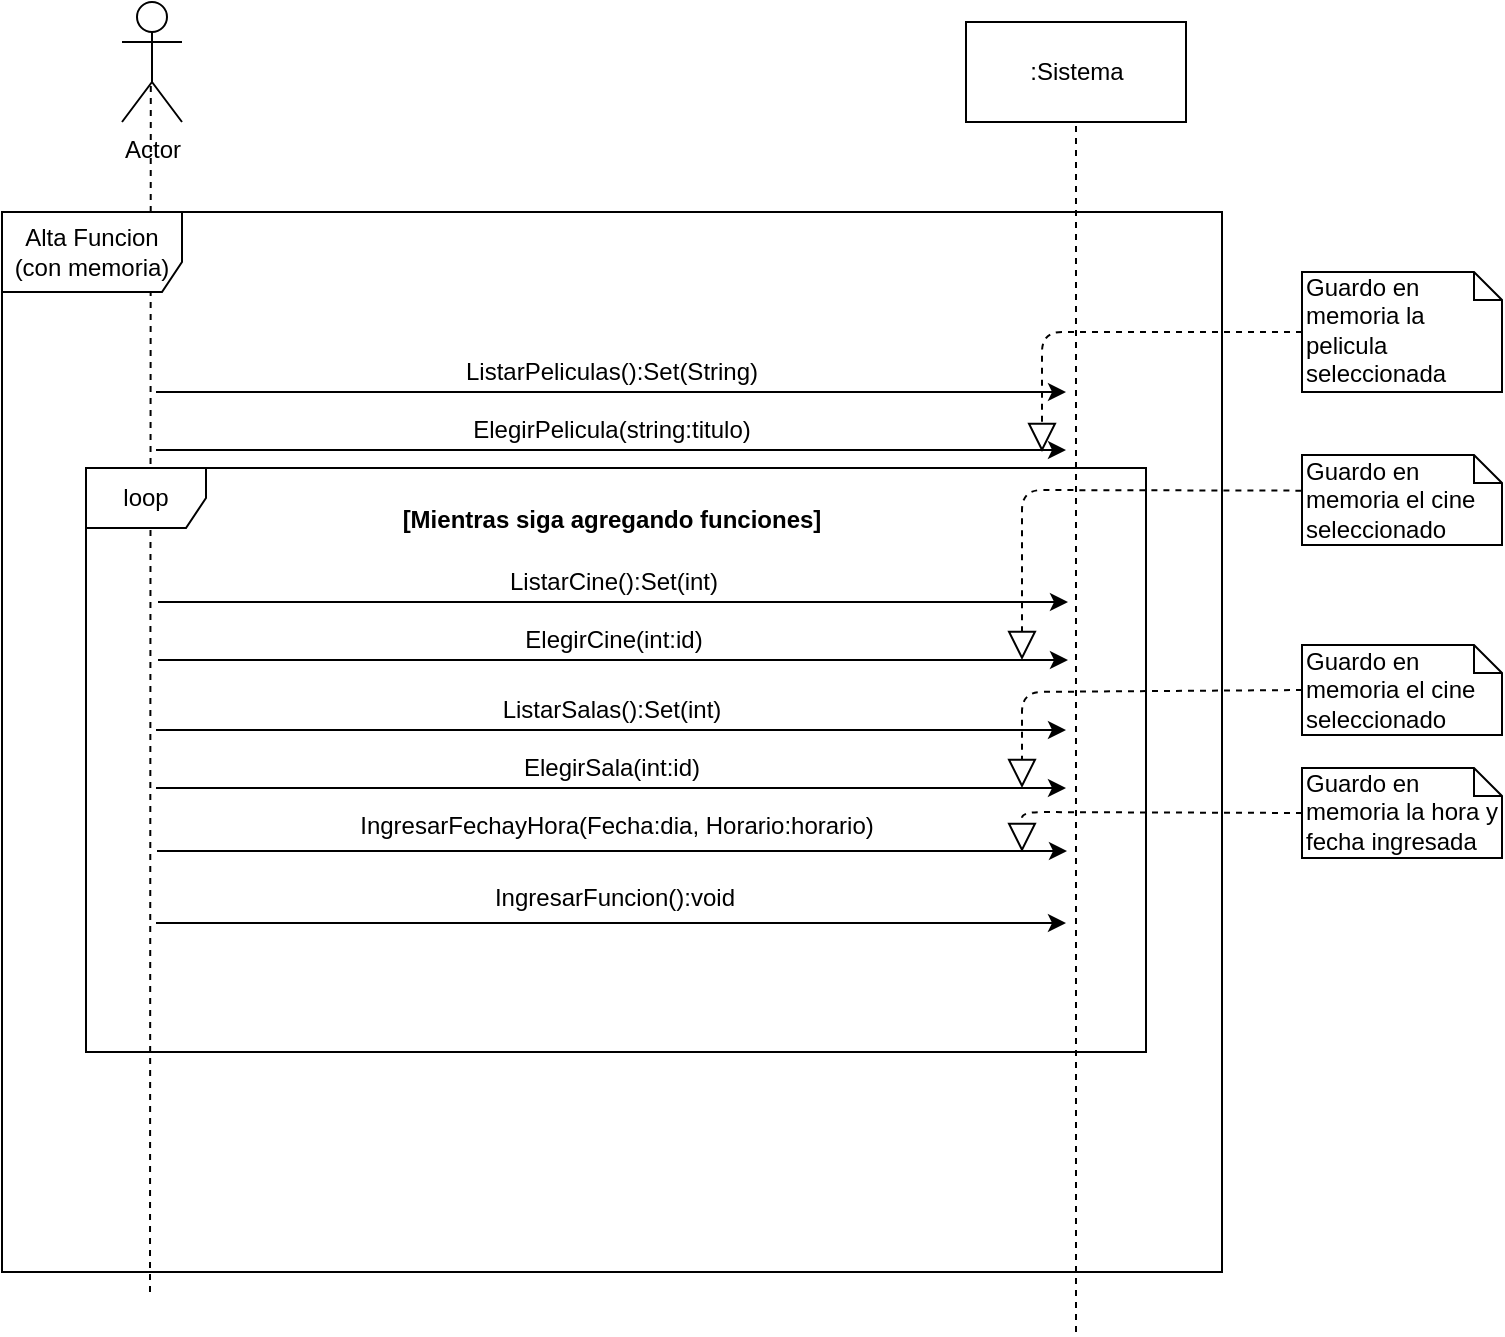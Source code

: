 <mxfile version="10.6.5"><diagram id="y0ZXBQi-HTHU5O4dzJZ3" name="Page-1"><mxGraphModel dx="1471" dy="691" grid="1" gridSize="10" guides="1" tooltips="1" connect="1" arrows="1" fold="1" page="1" pageScale="1" pageWidth="827" pageHeight="1169" math="0" shadow="0"><root><mxCell id="0"/><mxCell id="1" parent="0"/><mxCell id="_XOk9KCpu_5cpVv1ixX--17" value="Actor" style="shape=umlActor;verticalLabelPosition=bottom;labelBackgroundColor=#ffffff;verticalAlign=top;html=1;" vertex="1" parent="1"><mxGeometry x="120" y="45" width="30" height="60" as="geometry"/></mxCell><mxCell id="_XOk9KCpu_5cpVv1ixX--18" value=":Sistema" style="html=1;" vertex="1" parent="1"><mxGeometry x="542" y="55" width="110" height="50" as="geometry"/></mxCell><mxCell id="_XOk9KCpu_5cpVv1ixX--28" value="" style="endArrow=none;dashed=1;html=1;entryX=0.48;entryY=0.654;entryDx=0;entryDy=0;entryPerimeter=0;" edge="1" parent="1" target="_XOk9KCpu_5cpVv1ixX--17"><mxGeometry width="50" height="50" relative="1" as="geometry"><mxPoint x="134" y="690" as="sourcePoint"/><mxPoint x="137.429" y="79.571" as="targetPoint"/></mxGeometry></mxCell><mxCell id="_XOk9KCpu_5cpVv1ixX--15" value="Alta Funcion (con memoria)" style="shape=umlFrame;whiteSpace=wrap;html=1;width=90;height=40;" vertex="1" parent="1"><mxGeometry x="60" y="150" width="610" height="530" as="geometry"/></mxCell><mxCell id="_XOk9KCpu_5cpVv1ixX--29" value="" style="endArrow=none;dashed=1;html=1;entryX=0.5;entryY=1;entryDx=0;entryDy=0;" edge="1" parent="1" target="_XOk9KCpu_5cpVv1ixX--18"><mxGeometry width="50" height="50" relative="1" as="geometry"><mxPoint x="597" y="710" as="sourcePoint"/><mxPoint x="112" y="710" as="targetPoint"/><Array as="points"/></mxGeometry></mxCell><mxCell id="_XOk9KCpu_5cpVv1ixX--30" value="" style="endArrow=classic;html=1;" edge="1" parent="1"><mxGeometry width="50" height="50" relative="1" as="geometry"><mxPoint x="137" y="240" as="sourcePoint"/><mxPoint x="592" y="240" as="targetPoint"/></mxGeometry></mxCell><mxCell id="_XOk9KCpu_5cpVv1ixX--31" value="ListarPeliculas():Set(String)" style="text;html=1;strokeColor=none;fillColor=none;align=center;verticalAlign=middle;whiteSpace=wrap;rounded=0;" vertex="1" parent="1"><mxGeometry x="345" y="220" width="40" height="20" as="geometry"/></mxCell><mxCell id="_XOk9KCpu_5cpVv1ixX--32" value="" style="endArrow=classic;html=1;" edge="1" parent="1"><mxGeometry width="50" height="50" relative="1" as="geometry"><mxPoint x="137" y="269" as="sourcePoint"/><mxPoint x="592" y="269" as="targetPoint"/></mxGeometry></mxCell><mxCell id="_XOk9KCpu_5cpVv1ixX--33" value="ElegirPelicula(string:titulo)" style="text;html=1;strokeColor=none;fillColor=none;align=center;verticalAlign=middle;whiteSpace=wrap;rounded=0;" vertex="1" parent="1"><mxGeometry x="345" y="249" width="40" height="20" as="geometry"/></mxCell><mxCell id="_XOk9KCpu_5cpVv1ixX--35" value="loop" style="shape=umlFrame;whiteSpace=wrap;html=1;" vertex="1" parent="1"><mxGeometry x="102" y="278" width="530" height="292" as="geometry"/></mxCell><mxCell id="_XOk9KCpu_5cpVv1ixX--36" value="[Mientras siga agregando funciones]" style="text;align=center;fontStyle=1;verticalAlign=middle;spacingLeft=3;spacingRight=3;strokeColor=none;rotatable=0;points=[[0,0.5],[1,0.5]];portConstraint=eastwest;" vertex="1" parent="1"><mxGeometry x="245" y="290" width="240" height="26" as="geometry"/></mxCell><mxCell id="_XOk9KCpu_5cpVv1ixX--37" value="" style="endArrow=classic;html=1;" edge="1" parent="1"><mxGeometry width="50" height="50" relative="1" as="geometry"><mxPoint x="138" y="345" as="sourcePoint"/><mxPoint x="593" y="345" as="targetPoint"/></mxGeometry></mxCell><mxCell id="_XOk9KCpu_5cpVv1ixX--38" value="ListarCine():Set(int)" style="text;html=1;strokeColor=none;fillColor=none;align=center;verticalAlign=middle;whiteSpace=wrap;rounded=0;" vertex="1" parent="1"><mxGeometry x="346" y="325" width="40" height="20" as="geometry"/></mxCell><mxCell id="_XOk9KCpu_5cpVv1ixX--39" value="" style="endArrow=classic;html=1;" edge="1" parent="1"><mxGeometry width="50" height="50" relative="1" as="geometry"><mxPoint x="138" y="374" as="sourcePoint"/><mxPoint x="593" y="374" as="targetPoint"/><Array as="points"><mxPoint x="373" y="374"/></Array></mxGeometry></mxCell><mxCell id="_XOk9KCpu_5cpVv1ixX--40" value="ElegirCine(int:id)" style="text;html=1;strokeColor=none;fillColor=none;align=center;verticalAlign=middle;whiteSpace=wrap;rounded=0;" vertex="1" parent="1"><mxGeometry x="346" y="354" width="40" height="20" as="geometry"/></mxCell><mxCell id="_XOk9KCpu_5cpVv1ixX--42" value="" style="endArrow=classic;html=1;" edge="1" parent="1"><mxGeometry width="50" height="50" relative="1" as="geometry"><mxPoint x="137" y="409" as="sourcePoint"/><mxPoint x="592" y="409" as="targetPoint"/></mxGeometry></mxCell><mxCell id="_XOk9KCpu_5cpVv1ixX--43" value="ListarSalas():Set(int)" style="text;html=1;strokeColor=none;fillColor=none;align=center;verticalAlign=middle;whiteSpace=wrap;rounded=0;" vertex="1" parent="1"><mxGeometry x="345" y="389" width="40" height="20" as="geometry"/></mxCell><mxCell id="_XOk9KCpu_5cpVv1ixX--44" value="" style="endArrow=classic;html=1;" edge="1" parent="1"><mxGeometry width="50" height="50" relative="1" as="geometry"><mxPoint x="137" y="438" as="sourcePoint"/><mxPoint x="592" y="438" as="targetPoint"/><Array as="points"><mxPoint x="372" y="438"/></Array></mxGeometry></mxCell><mxCell id="_XOk9KCpu_5cpVv1ixX--45" value="ElegirSala(int:id)" style="text;html=1;strokeColor=none;fillColor=none;align=center;verticalAlign=middle;whiteSpace=wrap;rounded=0;" vertex="1" parent="1"><mxGeometry x="345" y="418" width="40" height="20" as="geometry"/></mxCell><mxCell id="_XOk9KCpu_5cpVv1ixX--46" value="" style="endArrow=classic;html=1;" edge="1" parent="1"><mxGeometry width="50" height="50" relative="1" as="geometry"><mxPoint x="137.5" y="469.5" as="sourcePoint"/><mxPoint x="592.5" y="469.5" as="targetPoint"/><Array as="points"><mxPoint x="372.5" y="469.5"/></Array></mxGeometry></mxCell><mxCell id="_XOk9KCpu_5cpVv1ixX--47" value="IngresarFechayHora(Fecha:dia, Horario:horario)" style="text;html=1;strokeColor=none;fillColor=none;align=center;verticalAlign=middle;whiteSpace=wrap;rounded=0;" vertex="1" parent="1"><mxGeometry x="236.5" y="447" width="261" height="20" as="geometry"/></mxCell><mxCell id="_XOk9KCpu_5cpVv1ixX--48" value="" style="endArrow=classic;html=1;" edge="1" parent="1"><mxGeometry width="50" height="50" relative="1" as="geometry"><mxPoint x="137" y="505.5" as="sourcePoint"/><mxPoint x="592" y="505.5" as="targetPoint"/><Array as="points"><mxPoint x="372" y="505.5"/></Array></mxGeometry></mxCell><mxCell id="_XOk9KCpu_5cpVv1ixX--49" value="IngresarFuncion():void" style="text;html=1;strokeColor=none;fillColor=none;align=center;verticalAlign=middle;whiteSpace=wrap;rounded=0;" vertex="1" parent="1"><mxGeometry x="236" y="483" width="261" height="20" as="geometry"/></mxCell><mxCell id="_XOk9KCpu_5cpVv1ixX--51" value="Guardo en memoria la pelicula seleccionada" style="shape=note;whiteSpace=wrap;html=1;size=14;verticalAlign=top;align=left;spacingTop=-6;" vertex="1" parent="1"><mxGeometry x="710" y="180" width="100" height="60" as="geometry"/></mxCell><mxCell id="_XOk9KCpu_5cpVv1ixX--53" value="" style="endArrow=block;dashed=1;endFill=0;endSize=12;html=1;exitX=0;exitY=0.5;exitDx=0;exitDy=0;exitPerimeter=0;" edge="1" parent="1" source="_XOk9KCpu_5cpVv1ixX--51"><mxGeometry width="160" relative="1" as="geometry"><mxPoint x="700" y="212" as="sourcePoint"/><mxPoint x="580" y="270" as="targetPoint"/><Array as="points"><mxPoint x="580" y="210"/></Array></mxGeometry></mxCell><mxCell id="_XOk9KCpu_5cpVv1ixX--54" value="Guardo en memoria el cine seleccionado" style="shape=note;whiteSpace=wrap;html=1;size=14;verticalAlign=top;align=left;spacingTop=-6;" vertex="1" parent="1"><mxGeometry x="710" y="271.5" width="100" height="45" as="geometry"/></mxCell><mxCell id="_XOk9KCpu_5cpVv1ixX--55" value="" style="endArrow=block;dashed=1;endFill=0;endSize=12;html=1;exitX=-0.003;exitY=0.396;exitDx=0;exitDy=0;exitPerimeter=0;" edge="1" parent="1" source="_XOk9KCpu_5cpVv1ixX--54"><mxGeometry width="160" relative="1" as="geometry"><mxPoint x="690" y="291" as="sourcePoint"/><mxPoint x="570" y="374" as="targetPoint"/><Array as="points"><mxPoint x="570" y="289"/></Array></mxGeometry></mxCell><mxCell id="_XOk9KCpu_5cpVv1ixX--56" value="Guardo en memoria el cine seleccionado" style="shape=note;whiteSpace=wrap;html=1;size=14;verticalAlign=top;align=left;spacingTop=-6;" vertex="1" parent="1"><mxGeometry x="710" y="366.5" width="100" height="45" as="geometry"/></mxCell><mxCell id="_XOk9KCpu_5cpVv1ixX--57" value="" style="endArrow=block;dashed=1;endFill=0;endSize=12;html=1;exitX=0;exitY=0.5;exitDx=0;exitDy=0;exitPerimeter=0;" edge="1" parent="1" source="_XOk9KCpu_5cpVv1ixX--56"><mxGeometry width="160" relative="1" as="geometry"><mxPoint x="690" y="355" as="sourcePoint"/><mxPoint x="570" y="438" as="targetPoint"/><Array as="points"><mxPoint x="570" y="390"/></Array></mxGeometry></mxCell><mxCell id="_XOk9KCpu_5cpVv1ixX--58" value="Guardo en memoria la hora y fecha ingresada" style="shape=note;whiteSpace=wrap;html=1;size=14;verticalAlign=top;align=left;spacingTop=-6;" vertex="1" parent="1"><mxGeometry x="710" y="428" width="100" height="45" as="geometry"/></mxCell><mxCell id="_XOk9KCpu_5cpVv1ixX--59" value="" style="endArrow=block;dashed=1;endFill=0;endSize=12;html=1;exitX=0;exitY=0.5;exitDx=0;exitDy=0;exitPerimeter=0;" edge="1" parent="1" source="_XOk9KCpu_5cpVv1ixX--58"><mxGeometry width="160" relative="1" as="geometry"><mxPoint x="690" y="390.5" as="sourcePoint"/><mxPoint x="570" y="470" as="targetPoint"/><Array as="points"><mxPoint x="570" y="450"/></Array></mxGeometry></mxCell></root></mxGraphModel></diagram></mxfile>